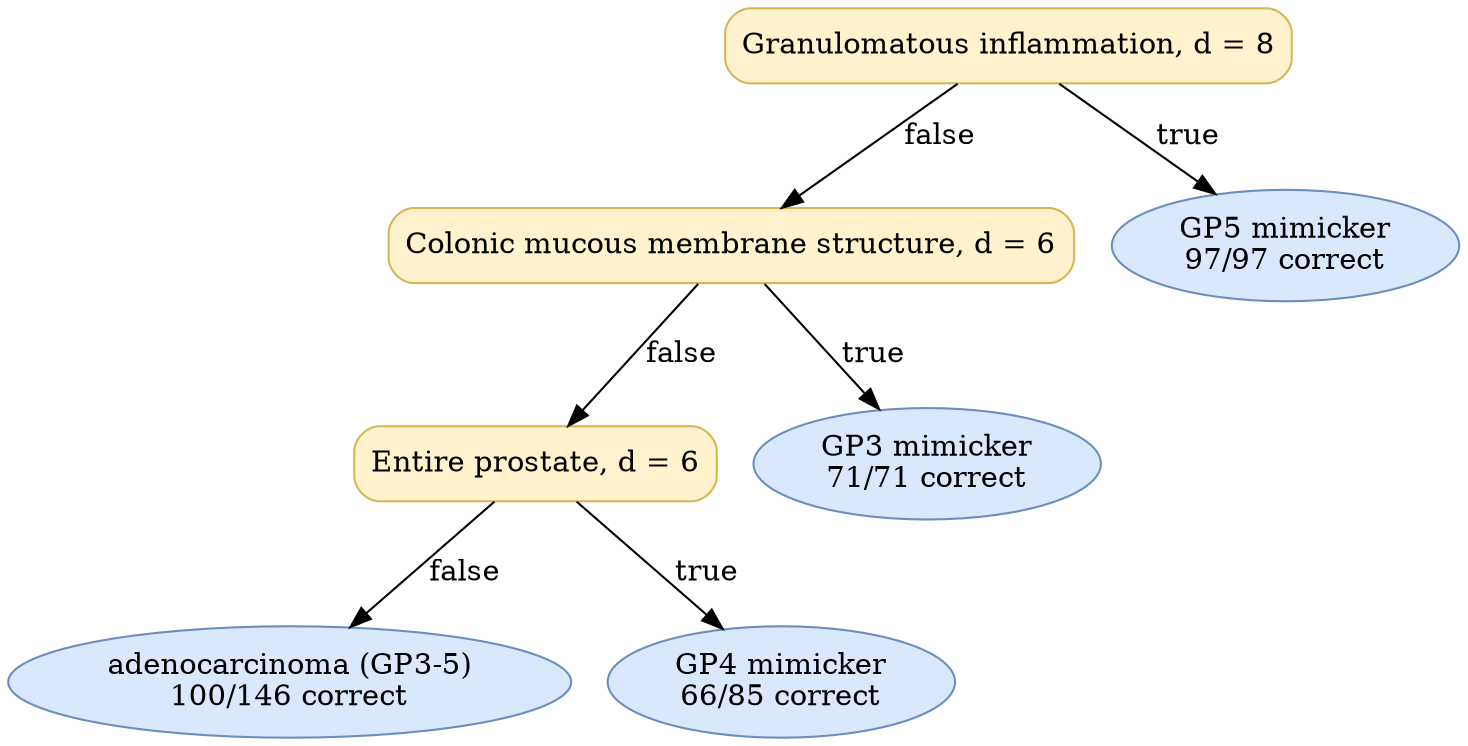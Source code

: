 digraph "DT" {
fontname="Times-Roman";
label="";
node [fontname="Times-Roman"];
Node1 [color="#D6B656", fillcolor="#FFF2CC", label="Granulomatous inflammation, d = 8", shape="box", style="rounded,filled"];
Node2 [color="#D6B656", fillcolor="#FFF2CC", label="Colonic mucous membrane structure, d = 6", shape="box", style="rounded,filled"];
Node3 [color="#D6B656", fillcolor="#FFF2CC", label="Entire prostate, d = 6", shape="box", style="rounded,filled"];
Node4 [color="#6C8EBF", fillcolor="#DAE8FC", label=<adenocarcinoma (GP3-5)<br/>100/146 correct>, shape="ellipse", style="rounded,filled"];
Node5 [color="#6C8EBF", fillcolor="#DAE8FC", label=<GP4 mimicker<br/>66/85 correct>, shape="ellipse", style="rounded,filled"];
Node6 [color="#6C8EBF", fillcolor="#DAE8FC", label=<GP3 mimicker<br/>71/71 correct>, shape="ellipse", style="rounded,filled"];
Node7 [color="#6C8EBF", fillcolor="#DAE8FC", label=<GP5 mimicker<br/>97/97 correct>, shape="ellipse", style="rounded,filled"];
Node1 -> Node2  [key=0, label="false"];
Node1 -> Node7  [key=0, label="true"];
Node2 -> Node3  [key=0, label="false"];
Node2 -> Node6  [key=0, label="true"];
Node3 -> Node4  [key=0, label="false"];
Node3 -> Node5  [key=0, label="true"];
}
